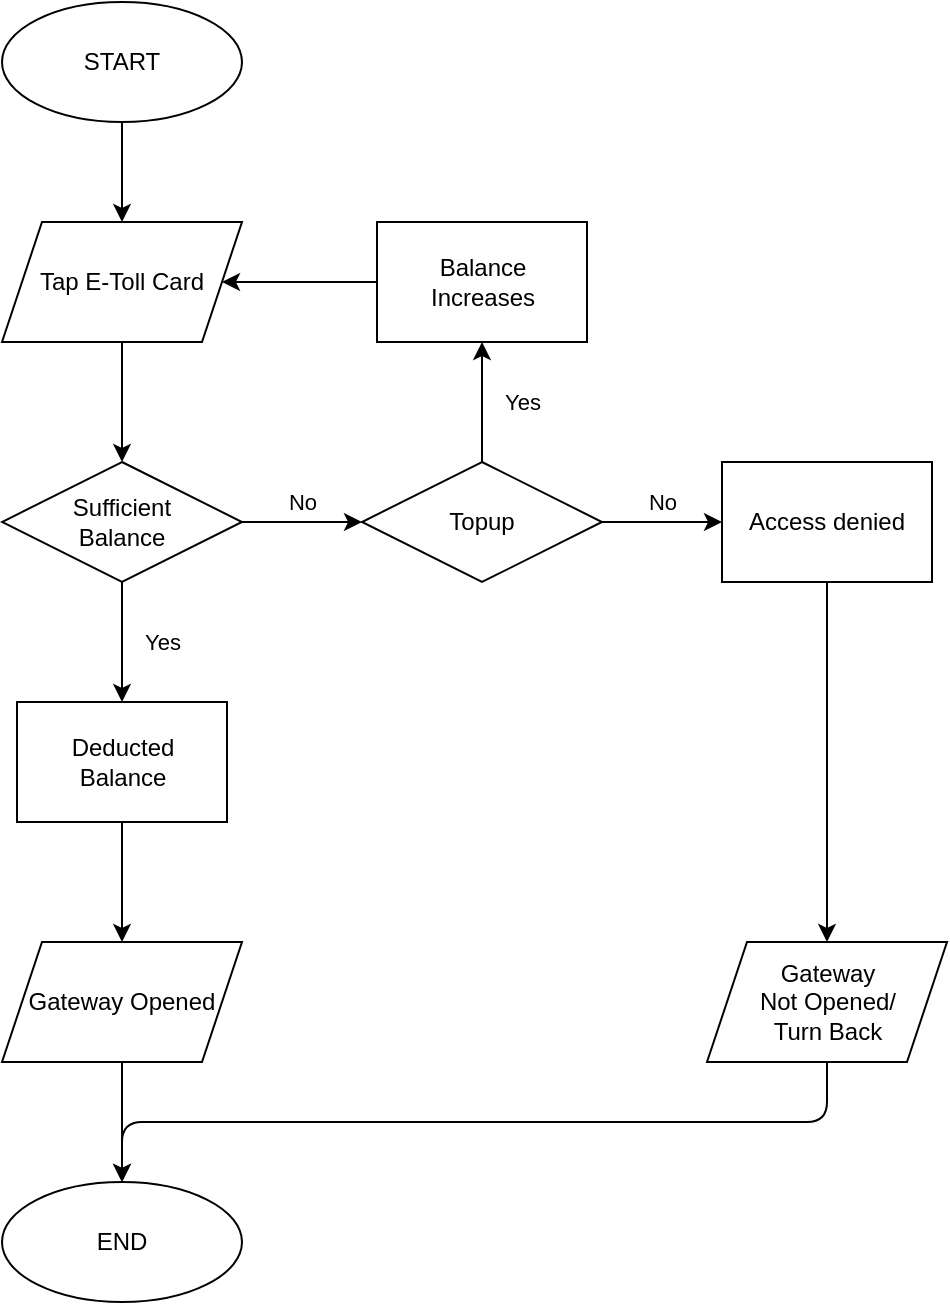 <mxfile>
    <diagram id="LWbv7ut0YGTX4Rnz2MM4" name="Page-1">
        <mxGraphModel dx="703" dy="311" grid="1" gridSize="10" guides="1" tooltips="1" connect="1" arrows="1" fold="1" page="1" pageScale="1" pageWidth="850" pageHeight="1100" math="0" shadow="0">
            <root>
                <mxCell id="0"/>
                <mxCell id="1" parent="0"/>
                <mxCell id="4" value="" style="edgeStyle=none;html=1;" parent="1" source="2" target="3" edge="1">
                    <mxGeometry relative="1" as="geometry"/>
                </mxCell>
                <mxCell id="2" value="START" style="ellipse;whiteSpace=wrap;html=1;" parent="1" vertex="1">
                    <mxGeometry x="160" y="90" width="120" height="60" as="geometry"/>
                </mxCell>
                <mxCell id="8" value="" style="edgeStyle=none;html=1;" parent="1" source="3" target="5" edge="1">
                    <mxGeometry relative="1" as="geometry"/>
                </mxCell>
                <mxCell id="3" value="Tap E-Toll Card" style="shape=parallelogram;perimeter=parallelogramPerimeter;whiteSpace=wrap;html=1;fixedSize=1;" parent="1" vertex="1">
                    <mxGeometry x="160" y="200" width="120" height="60" as="geometry"/>
                </mxCell>
                <mxCell id="9" value="Yes" style="edgeStyle=none;html=1;" parent="1" source="5" target="7" edge="1">
                    <mxGeometry y="20" relative="1" as="geometry">
                        <mxPoint as="offset"/>
                    </mxGeometry>
                </mxCell>
                <mxCell id="10" value="No" style="edgeStyle=none;html=1;" parent="1" source="5" target="6" edge="1">
                    <mxGeometry y="10" relative="1" as="geometry">
                        <mxPoint as="offset"/>
                    </mxGeometry>
                </mxCell>
                <mxCell id="5" value="Sufficient&lt;br&gt;Balance" style="rhombus;whiteSpace=wrap;html=1;" parent="1" vertex="1">
                    <mxGeometry x="160" y="320" width="120" height="60" as="geometry"/>
                </mxCell>
                <mxCell id="13" value="Yes" style="edgeStyle=none;html=1;" parent="1" source="6" target="11" edge="1">
                    <mxGeometry y="-20" relative="1" as="geometry">
                        <mxPoint as="offset"/>
                    </mxGeometry>
                </mxCell>
                <mxCell id="14" value="No" style="edgeStyle=none;html=1;" edge="1" parent="1" source="6" target="12">
                    <mxGeometry y="10" relative="1" as="geometry">
                        <mxPoint as="offset"/>
                    </mxGeometry>
                </mxCell>
                <mxCell id="6" value="Topup" style="rhombus;whiteSpace=wrap;html=1;" parent="1" vertex="1">
                    <mxGeometry x="340" y="320" width="120" height="60" as="geometry"/>
                </mxCell>
                <mxCell id="18" value="" style="edgeStyle=none;html=1;" edge="1" parent="1" source="7" target="16">
                    <mxGeometry relative="1" as="geometry"/>
                </mxCell>
                <mxCell id="7" value="Deducted&lt;br&gt;Balance" style="rounded=0;whiteSpace=wrap;html=1;" parent="1" vertex="1">
                    <mxGeometry x="167.5" y="440" width="105" height="60" as="geometry"/>
                </mxCell>
                <mxCell id="15" value="" style="edgeStyle=none;html=1;" edge="1" parent="1" source="11" target="3">
                    <mxGeometry relative="1" as="geometry"/>
                </mxCell>
                <mxCell id="11" value="Balance &lt;br&gt;Increases" style="rounded=0;whiteSpace=wrap;html=1;" parent="1" vertex="1">
                    <mxGeometry x="347.5" y="200" width="105" height="60" as="geometry"/>
                </mxCell>
                <mxCell id="19" style="edgeStyle=none;html=1;exitX=0.5;exitY=1;exitDx=0;exitDy=0;entryX=0.5;entryY=0;entryDx=0;entryDy=0;" edge="1" parent="1" source="12" target="17">
                    <mxGeometry relative="1" as="geometry"/>
                </mxCell>
                <mxCell id="12" value="Access denied" style="rounded=0;whiteSpace=wrap;html=1;" parent="1" vertex="1">
                    <mxGeometry x="520" y="320" width="105" height="60" as="geometry"/>
                </mxCell>
                <mxCell id="16" value="Gateway Opened" style="shape=parallelogram;perimeter=parallelogramPerimeter;whiteSpace=wrap;html=1;fixedSize=1;" vertex="1" parent="1">
                    <mxGeometry x="160" y="560" width="120" height="60" as="geometry"/>
                </mxCell>
                <mxCell id="17" value="Gateway&lt;br&gt;Not Opened/&lt;br&gt;Turn Back" style="shape=parallelogram;perimeter=parallelogramPerimeter;whiteSpace=wrap;html=1;fixedSize=1;" vertex="1" parent="1">
                    <mxGeometry x="512.5" y="560" width="120" height="60" as="geometry"/>
                </mxCell>
                <mxCell id="20" value="" style="edgeStyle=none;html=1;" edge="1" parent="1">
                    <mxGeometry relative="1" as="geometry">
                        <mxPoint x="220.0" y="680" as="targetPoint"/>
                        <mxPoint x="220.0" y="620" as="sourcePoint"/>
                    </mxGeometry>
                </mxCell>
                <mxCell id="21" style="edgeStyle=orthogonalEdgeStyle;html=1;exitX=0.5;exitY=1;exitDx=0;exitDy=0;entryX=0.5;entryY=0;entryDx=0;entryDy=0;" edge="1" parent="1">
                    <mxGeometry relative="1" as="geometry">
                        <mxPoint x="220.0" y="680" as="targetPoint"/>
                        <mxPoint x="572.5" y="620" as="sourcePoint"/>
                        <Array as="points">
                            <mxPoint x="573" y="650"/>
                            <mxPoint x="220" y="650"/>
                        </Array>
                    </mxGeometry>
                </mxCell>
                <mxCell id="22" value="END" style="ellipse;whiteSpace=wrap;html=1;" vertex="1" parent="1">
                    <mxGeometry x="160" y="680" width="120" height="60" as="geometry"/>
                </mxCell>
            </root>
        </mxGraphModel>
    </diagram>
</mxfile>